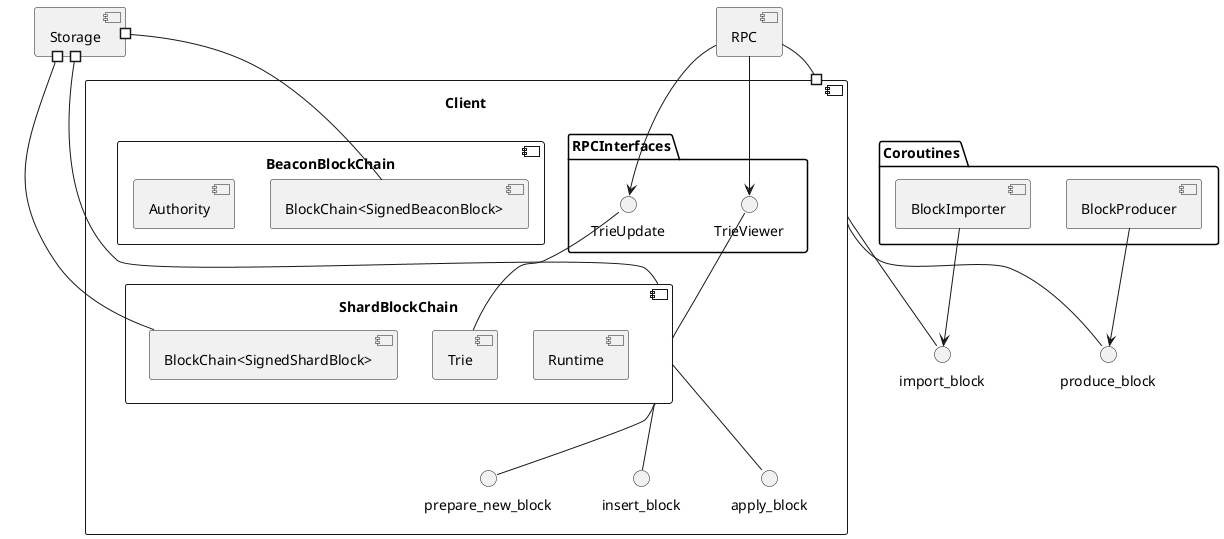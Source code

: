 @startuml

' Use PlantUML plugin to view: https://plugins.jetbrains.com/plugin/7017-plantuml-integration
' See syntax here: http://plantuml.com/component-diagram

[Storage]

component Client {
   component BeaconBlockChain {
        [BlockChain<SignedBeaconBlock>] as BeaconChain
        [Authority]
        }

   component ShardBlockChain {
     [Runtime]
     [Trie]
     [BlockChain<SignedShardBlock>] as ShardChain
   }
   ShardBlockChain -- prepare_new_block
   ShardBlockChain -- insert_block
   ShardBlockChain -- apply_block

   package RPCInterfaces {
   TrieUpdate -- Trie
   TrieViewer -- ShardBlockChain
   }
}

Client -- produce_block
Client -- import_block

Storage #-- ShardChain
Storage #-- BeaconChain
Storage #-- ShardBlockChain


package Coroutines {
    [BlockProducer] --> produce_block
    [BlockImporter] --> import_block
}


[RPC]
RPC --> TrieViewer
RPC --> TrieUpdate
Client #-- RPC

@enduml
